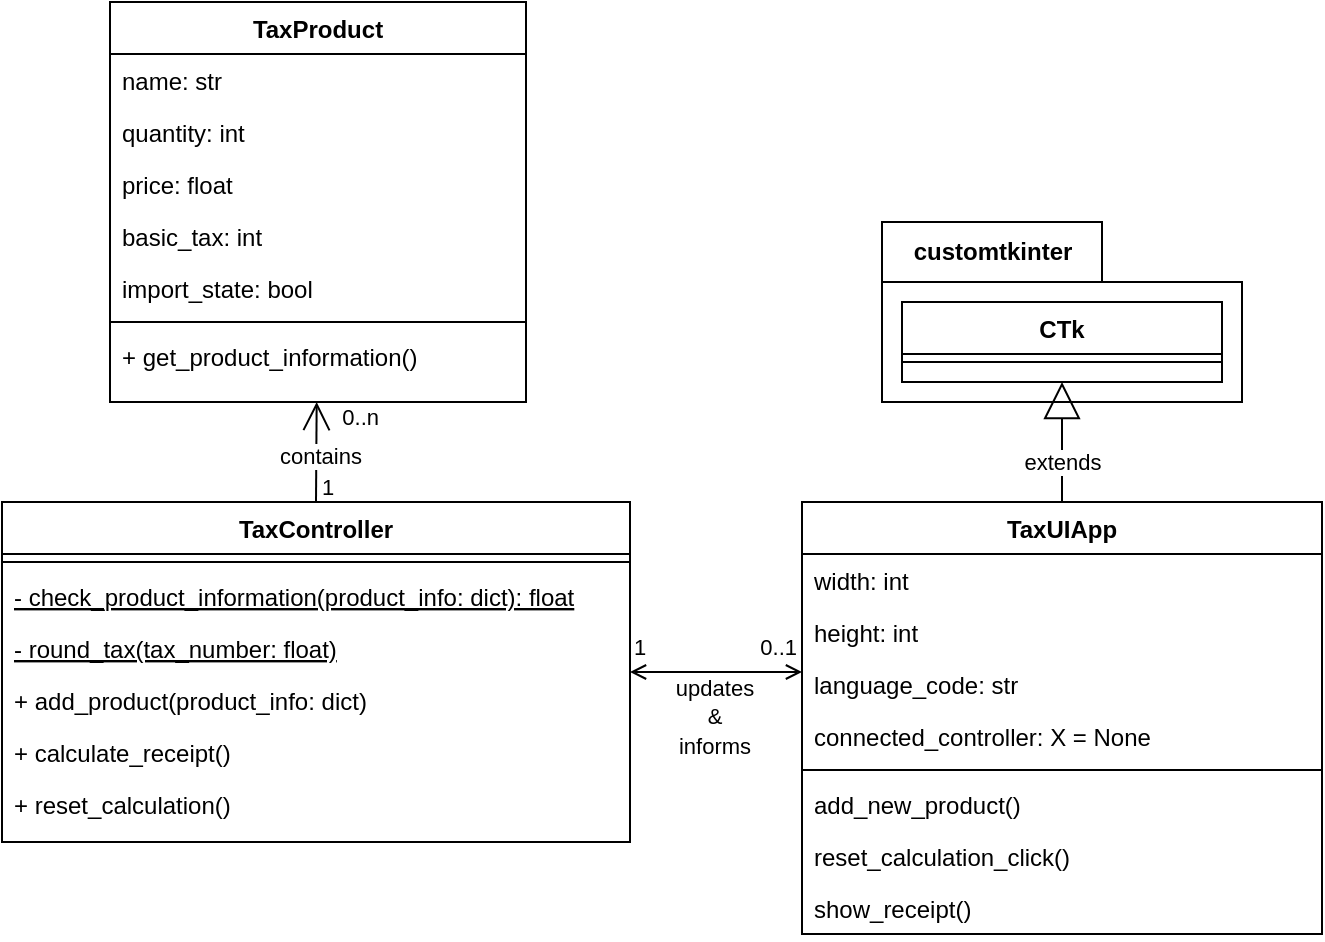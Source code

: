 <mxfile version="20.5.1" type="device"><diagram id="C5RBs43oDa-KdzZeNtuy" name="Page-1"><mxGraphModel dx="1038" dy="575" grid="1" gridSize="10" guides="1" tooltips="1" connect="1" arrows="1" fold="1" page="1" pageScale="1" pageWidth="827" pageHeight="1169" math="0" shadow="0"><root><mxCell id="WIyWlLk6GJQsqaUBKTNV-0"/><mxCell id="WIyWlLk6GJQsqaUBKTNV-1" parent="WIyWlLk6GJQsqaUBKTNV-0"/><mxCell id="JO4UQLX2mMiIUAd5d2Qk-41" value="" style="group" vertex="1" connectable="0" parent="WIyWlLk6GJQsqaUBKTNV-1"><mxGeometry x="84" y="40" width="660" height="466" as="geometry"/></mxCell><mxCell id="JO4UQLX2mMiIUAd5d2Qk-15" value="customtkinter" style="shape=folder;fontStyle=1;tabWidth=110;tabHeight=30;tabPosition=left;html=1;boundedLbl=1;labelInHeader=1;container=1;collapsible=0;recursiveResize=0;" vertex="1" parent="JO4UQLX2mMiIUAd5d2Qk-41"><mxGeometry x="440" y="110" width="180" height="90" as="geometry"/></mxCell><mxCell id="zkfFHV4jXpPFQw0GAbJ--0" value="TaxController" style="swimlane;fontStyle=1;align=center;verticalAlign=top;childLayout=stackLayout;horizontal=1;startSize=26;horizontalStack=0;resizeParent=1;resizeLast=0;collapsible=1;marginBottom=0;rounded=0;shadow=0;strokeWidth=1;" parent="JO4UQLX2mMiIUAd5d2Qk-41" vertex="1"><mxGeometry y="250" width="314" height="170" as="geometry"><mxRectangle x="230" y="140" width="160" height="26" as="alternateBounds"/></mxGeometry></mxCell><mxCell id="zkfFHV4jXpPFQw0GAbJ--4" value="" style="line;html=1;strokeWidth=1;align=left;verticalAlign=middle;spacingTop=-1;spacingLeft=3;spacingRight=3;rotatable=0;labelPosition=right;points=[];portConstraint=eastwest;" parent="zkfFHV4jXpPFQw0GAbJ--0" vertex="1"><mxGeometry y="26" width="314" height="8" as="geometry"/></mxCell><mxCell id="JO4UQLX2mMiIUAd5d2Qk-23" value="- check_product_information(product_info: dict): float" style="text;align=left;verticalAlign=top;spacingLeft=4;spacingRight=4;overflow=hidden;rotatable=0;points=[[0,0.5],[1,0.5]];portConstraint=eastwest;fontStyle=4" vertex="1" parent="zkfFHV4jXpPFQw0GAbJ--0"><mxGeometry y="34" width="314" height="26" as="geometry"/></mxCell><mxCell id="JO4UQLX2mMiIUAd5d2Qk-24" value="- round_tax(tax_number: float)" style="text;align=left;verticalAlign=top;spacingLeft=4;spacingRight=4;overflow=hidden;rotatable=0;points=[[0,0.5],[1,0.5]];portConstraint=eastwest;fontStyle=4" vertex="1" parent="zkfFHV4jXpPFQw0GAbJ--0"><mxGeometry y="60" width="314" height="26" as="geometry"/></mxCell><mxCell id="zkfFHV4jXpPFQw0GAbJ--5" value="+ add_product(product_info: dict)" style="text;align=left;verticalAlign=top;spacingLeft=4;spacingRight=4;overflow=hidden;rotatable=0;points=[[0,0.5],[1,0.5]];portConstraint=eastwest;" parent="zkfFHV4jXpPFQw0GAbJ--0" vertex="1"><mxGeometry y="86" width="314" height="26" as="geometry"/></mxCell><mxCell id="JO4UQLX2mMiIUAd5d2Qk-20" value="+ calculate_receipt()" style="text;align=left;verticalAlign=top;spacingLeft=4;spacingRight=4;overflow=hidden;rotatable=0;points=[[0,0.5],[1,0.5]];portConstraint=eastwest;" vertex="1" parent="zkfFHV4jXpPFQw0GAbJ--0"><mxGeometry y="112" width="314" height="26" as="geometry"/></mxCell><mxCell id="JO4UQLX2mMiIUAd5d2Qk-22" value="+ reset_calculation()" style="text;align=left;verticalAlign=top;spacingLeft=4;spacingRight=4;overflow=hidden;rotatable=0;points=[[0,0.5],[1,0.5]];portConstraint=eastwest;" vertex="1" parent="zkfFHV4jXpPFQw0GAbJ--0"><mxGeometry y="138" width="314" height="26" as="geometry"/></mxCell><mxCell id="zkfFHV4jXpPFQw0GAbJ--26" value="" style="endArrow=open;shadow=0;strokeWidth=1;rounded=0;endFill=1;edgeStyle=elbowEdgeStyle;elbow=vertical;startArrow=open;startFill=0;" parent="JO4UQLX2mMiIUAd5d2Qk-41" source="zkfFHV4jXpPFQw0GAbJ--0" target="JO4UQLX2mMiIUAd5d2Qk-0" edge="1"><mxGeometry x="0.5" y="41" relative="1" as="geometry"><mxPoint x="270" y="312" as="sourcePoint"/><mxPoint x="398" y="309.333" as="targetPoint"/><mxPoint x="-40" y="32" as="offset"/></mxGeometry></mxCell><mxCell id="zkfFHV4jXpPFQw0GAbJ--27" value="1" style="resizable=0;align=left;verticalAlign=bottom;labelBackgroundColor=none;fontSize=11;" parent="zkfFHV4jXpPFQw0GAbJ--26" connectable="0" vertex="1"><mxGeometry x="-1" relative="1" as="geometry"><mxPoint y="-4" as="offset"/></mxGeometry></mxCell><mxCell id="zkfFHV4jXpPFQw0GAbJ--28" value="0..1" style="resizable=0;align=right;verticalAlign=bottom;labelBackgroundColor=none;fontSize=11;" parent="zkfFHV4jXpPFQw0GAbJ--26" connectable="0" vertex="1"><mxGeometry x="1" relative="1" as="geometry"><mxPoint x="-1" y="-4" as="offset"/></mxGeometry></mxCell><mxCell id="zkfFHV4jXpPFQw0GAbJ--29" value="&lt;font style=&quot;font-size: 11px;&quot;&gt;updates&lt;br&gt;&amp;amp;&lt;br&gt;informs&lt;/font&gt;" style="text;html=1;resizable=0;points=[];;align=center;verticalAlign=middle;labelBackgroundColor=none;rounded=0;shadow=0;strokeWidth=1;fontSize=12;" parent="zkfFHV4jXpPFQw0GAbJ--26" vertex="1" connectable="0"><mxGeometry x="0.5" y="49" relative="1" as="geometry"><mxPoint x="-23" y="71" as="offset"/></mxGeometry></mxCell><mxCell id="JO4UQLX2mMiIUAd5d2Qk-0" value="TaxUIApp" style="swimlane;fontStyle=1;align=center;verticalAlign=top;childLayout=stackLayout;horizontal=1;startSize=26;horizontalStack=0;resizeParent=1;resizeLast=0;collapsible=1;marginBottom=0;rounded=0;shadow=0;strokeWidth=1;" vertex="1" parent="JO4UQLX2mMiIUAd5d2Qk-41"><mxGeometry x="400" y="250" width="260" height="216" as="geometry"><mxRectangle x="230" y="140" width="160" height="26" as="alternateBounds"/></mxGeometry></mxCell><mxCell id="JO4UQLX2mMiIUAd5d2Qk-1" value="width: int" style="text;align=left;verticalAlign=top;spacingLeft=4;spacingRight=4;overflow=hidden;rotatable=0;points=[[0,0.5],[1,0.5]];portConstraint=eastwest;" vertex="1" parent="JO4UQLX2mMiIUAd5d2Qk-0"><mxGeometry y="26" width="260" height="26" as="geometry"/></mxCell><mxCell id="JO4UQLX2mMiIUAd5d2Qk-2" value="height: int" style="text;align=left;verticalAlign=top;spacingLeft=4;spacingRight=4;overflow=hidden;rotatable=0;points=[[0,0.5],[1,0.5]];portConstraint=eastwest;rounded=0;shadow=0;html=0;" vertex="1" parent="JO4UQLX2mMiIUAd5d2Qk-0"><mxGeometry y="52" width="260" height="26" as="geometry"/></mxCell><mxCell id="JO4UQLX2mMiIUAd5d2Qk-3" value="language_code: str" style="text;align=left;verticalAlign=top;spacingLeft=4;spacingRight=4;overflow=hidden;rotatable=0;points=[[0,0.5],[1,0.5]];portConstraint=eastwest;rounded=0;shadow=0;html=0;" vertex="1" parent="JO4UQLX2mMiIUAd5d2Qk-0"><mxGeometry y="78" width="260" height="26" as="geometry"/></mxCell><mxCell id="JO4UQLX2mMiIUAd5d2Qk-17" value="connected_controller: X = None" style="text;align=left;verticalAlign=top;spacingLeft=4;spacingRight=4;overflow=hidden;rotatable=0;points=[[0,0.5],[1,0.5]];portConstraint=eastwest;rounded=0;shadow=0;html=0;" vertex="1" parent="JO4UQLX2mMiIUAd5d2Qk-0"><mxGeometry y="104" width="260" height="26" as="geometry"/></mxCell><mxCell id="JO4UQLX2mMiIUAd5d2Qk-4" value="" style="line;html=1;strokeWidth=1;align=left;verticalAlign=middle;spacingTop=-1;spacingLeft=3;spacingRight=3;rotatable=0;labelPosition=right;points=[];portConstraint=eastwest;" vertex="1" parent="JO4UQLX2mMiIUAd5d2Qk-0"><mxGeometry y="130" width="260" height="8" as="geometry"/></mxCell><mxCell id="JO4UQLX2mMiIUAd5d2Qk-5" value="add_new_product()" style="text;align=left;verticalAlign=top;spacingLeft=4;spacingRight=4;overflow=hidden;rotatable=0;points=[[0,0.5],[1,0.5]];portConstraint=eastwest;" vertex="1" parent="JO4UQLX2mMiIUAd5d2Qk-0"><mxGeometry y="138" width="260" height="26" as="geometry"/></mxCell><mxCell id="JO4UQLX2mMiIUAd5d2Qk-18" value="reset_calculation_click()" style="text;align=left;verticalAlign=top;spacingLeft=4;spacingRight=4;overflow=hidden;rotatable=0;points=[[0,0.5],[1,0.5]];portConstraint=eastwest;" vertex="1" parent="JO4UQLX2mMiIUAd5d2Qk-0"><mxGeometry y="164" width="260" height="26" as="geometry"/></mxCell><mxCell id="JO4UQLX2mMiIUAd5d2Qk-19" value="show_receipt()" style="text;align=left;verticalAlign=top;spacingLeft=4;spacingRight=4;overflow=hidden;rotatable=0;points=[[0,0.5],[1,0.5]];portConstraint=eastwest;" vertex="1" parent="JO4UQLX2mMiIUAd5d2Qk-0"><mxGeometry y="190" width="260" height="26" as="geometry"/></mxCell><mxCell id="JO4UQLX2mMiIUAd5d2Qk-13" value="extends" style="endArrow=block;endSize=16;endFill=0;html=1;rounded=0;exitX=0.5;exitY=0;exitDx=0;exitDy=0;" edge="1" parent="JO4UQLX2mMiIUAd5d2Qk-41" source="JO4UQLX2mMiIUAd5d2Qk-0" target="JO4UQLX2mMiIUAd5d2Qk-7"><mxGeometry x="-0.333" width="160" relative="1" as="geometry"><mxPoint x="480" y="240" as="sourcePoint"/><mxPoint x="480" y="190" as="targetPoint"/><mxPoint as="offset"/></mxGeometry></mxCell><mxCell id="JO4UQLX2mMiIUAd5d2Qk-7" value="CTk" style="swimlane;fontStyle=1;align=center;verticalAlign=top;childLayout=stackLayout;horizontal=1;startSize=26;horizontalStack=0;resizeParent=1;resizeLast=0;collapsible=1;marginBottom=0;rounded=0;shadow=0;strokeWidth=1;" vertex="1" parent="JO4UQLX2mMiIUAd5d2Qk-41"><mxGeometry x="450" y="150" width="160" height="40" as="geometry"><mxRectangle x="230" y="140" width="160" height="26" as="alternateBounds"/></mxGeometry></mxCell><mxCell id="JO4UQLX2mMiIUAd5d2Qk-11" value="" style="line;html=1;strokeWidth=1;align=left;verticalAlign=middle;spacingTop=-1;spacingLeft=3;spacingRight=3;rotatable=0;labelPosition=right;points=[];portConstraint=eastwest;" vertex="1" parent="JO4UQLX2mMiIUAd5d2Qk-7"><mxGeometry y="26" width="160" height="8" as="geometry"/></mxCell><mxCell id="JO4UQLX2mMiIUAd5d2Qk-25" value="TaxProduct" style="swimlane;fontStyle=1;align=center;verticalAlign=top;childLayout=stackLayout;horizontal=1;startSize=26;horizontalStack=0;resizeParent=1;resizeLast=0;collapsible=1;marginBottom=0;rounded=0;shadow=0;strokeWidth=1;" vertex="1" parent="JO4UQLX2mMiIUAd5d2Qk-41"><mxGeometry x="54" width="208" height="200" as="geometry"><mxRectangle x="230" y="140" width="160" height="26" as="alternateBounds"/></mxGeometry></mxCell><mxCell id="JO4UQLX2mMiIUAd5d2Qk-26" value="name: str" style="text;align=left;verticalAlign=top;spacingLeft=4;spacingRight=4;overflow=hidden;rotatable=0;points=[[0,0.5],[1,0.5]];portConstraint=eastwest;rounded=0;shadow=0;html=0;" vertex="1" parent="JO4UQLX2mMiIUAd5d2Qk-25"><mxGeometry y="26" width="208" height="26" as="geometry"/></mxCell><mxCell id="JO4UQLX2mMiIUAd5d2Qk-38" value="quantity: int" style="text;align=left;verticalAlign=top;spacingLeft=4;spacingRight=4;overflow=hidden;rotatable=0;points=[[0,0.5],[1,0.5]];portConstraint=eastwest;rounded=0;shadow=0;html=0;" vertex="1" parent="JO4UQLX2mMiIUAd5d2Qk-25"><mxGeometry y="52" width="208" height="26" as="geometry"/></mxCell><mxCell id="JO4UQLX2mMiIUAd5d2Qk-27" value="price: float" style="text;align=left;verticalAlign=top;spacingLeft=4;spacingRight=4;overflow=hidden;rotatable=0;points=[[0,0.5],[1,0.5]];portConstraint=eastwest;rounded=0;shadow=0;html=0;" vertex="1" parent="JO4UQLX2mMiIUAd5d2Qk-25"><mxGeometry y="78" width="208" height="26" as="geometry"/></mxCell><mxCell id="JO4UQLX2mMiIUAd5d2Qk-39" value="basic_tax: int" style="text;align=left;verticalAlign=top;spacingLeft=4;spacingRight=4;overflow=hidden;rotatable=0;points=[[0,0.5],[1,0.5]];portConstraint=eastwest;rounded=0;shadow=0;html=0;" vertex="1" parent="JO4UQLX2mMiIUAd5d2Qk-25"><mxGeometry y="104" width="208" height="26" as="geometry"/></mxCell><mxCell id="JO4UQLX2mMiIUAd5d2Qk-40" value="import_state: bool" style="text;align=left;verticalAlign=top;spacingLeft=4;spacingRight=4;overflow=hidden;rotatable=0;points=[[0,0.5],[1,0.5]];portConstraint=eastwest;rounded=0;shadow=0;html=0;" vertex="1" parent="JO4UQLX2mMiIUAd5d2Qk-25"><mxGeometry y="130" width="208" height="26" as="geometry"/></mxCell><mxCell id="JO4UQLX2mMiIUAd5d2Qk-28" value="" style="line;html=1;strokeWidth=1;align=left;verticalAlign=middle;spacingTop=-1;spacingLeft=3;spacingRight=3;rotatable=0;labelPosition=right;points=[];portConstraint=eastwest;" vertex="1" parent="JO4UQLX2mMiIUAd5d2Qk-25"><mxGeometry y="156" width="208" height="8" as="geometry"/></mxCell><mxCell id="JO4UQLX2mMiIUAd5d2Qk-31" value="+ get_product_information()" style="text;align=left;verticalAlign=top;spacingLeft=4;spacingRight=4;overflow=hidden;rotatable=0;points=[[0,0.5],[1,0.5]];portConstraint=eastwest;" vertex="1" parent="JO4UQLX2mMiIUAd5d2Qk-25"><mxGeometry y="164" width="208" height="26" as="geometry"/></mxCell><mxCell id="JO4UQLX2mMiIUAd5d2Qk-34" value="" style="endArrow=open;endFill=1;endSize=12;html=1;rounded=0;exitX=0.5;exitY=0;exitDx=0;exitDy=0;" edge="1" parent="JO4UQLX2mMiIUAd5d2Qk-41" source="zkfFHV4jXpPFQw0GAbJ--0" target="JO4UQLX2mMiIUAd5d2Qk-25"><mxGeometry width="160" relative="1" as="geometry"><mxPoint x="360" y="270" as="sourcePoint"/><mxPoint x="520" y="270" as="targetPoint"/></mxGeometry></mxCell><mxCell id="JO4UQLX2mMiIUAd5d2Qk-35" value="contains" style="edgeLabel;html=1;align=center;verticalAlign=middle;resizable=0;points=[];" vertex="1" connectable="0" parent="JO4UQLX2mMiIUAd5d2Qk-34"><mxGeometry x="0.406" y="1" relative="1" as="geometry"><mxPoint x="3" y="12" as="offset"/></mxGeometry></mxCell><mxCell id="JO4UQLX2mMiIUAd5d2Qk-36" value="1" style="resizable=0;align=left;verticalAlign=bottom;labelBackgroundColor=none;fontSize=11;" connectable="0" vertex="1" parent="JO4UQLX2mMiIUAd5d2Qk-41"><mxGeometry x="158" y="250.998" as="geometry"/></mxCell><mxCell id="JO4UQLX2mMiIUAd5d2Qk-37" value="0..n" style="resizable=0;align=right;verticalAlign=bottom;labelBackgroundColor=none;fontSize=11;" connectable="0" vertex="1" parent="JO4UQLX2mMiIUAd5d2Qk-41"><mxGeometry x="190" y="216" as="geometry"/></mxCell></root></mxGraphModel></diagram></mxfile>